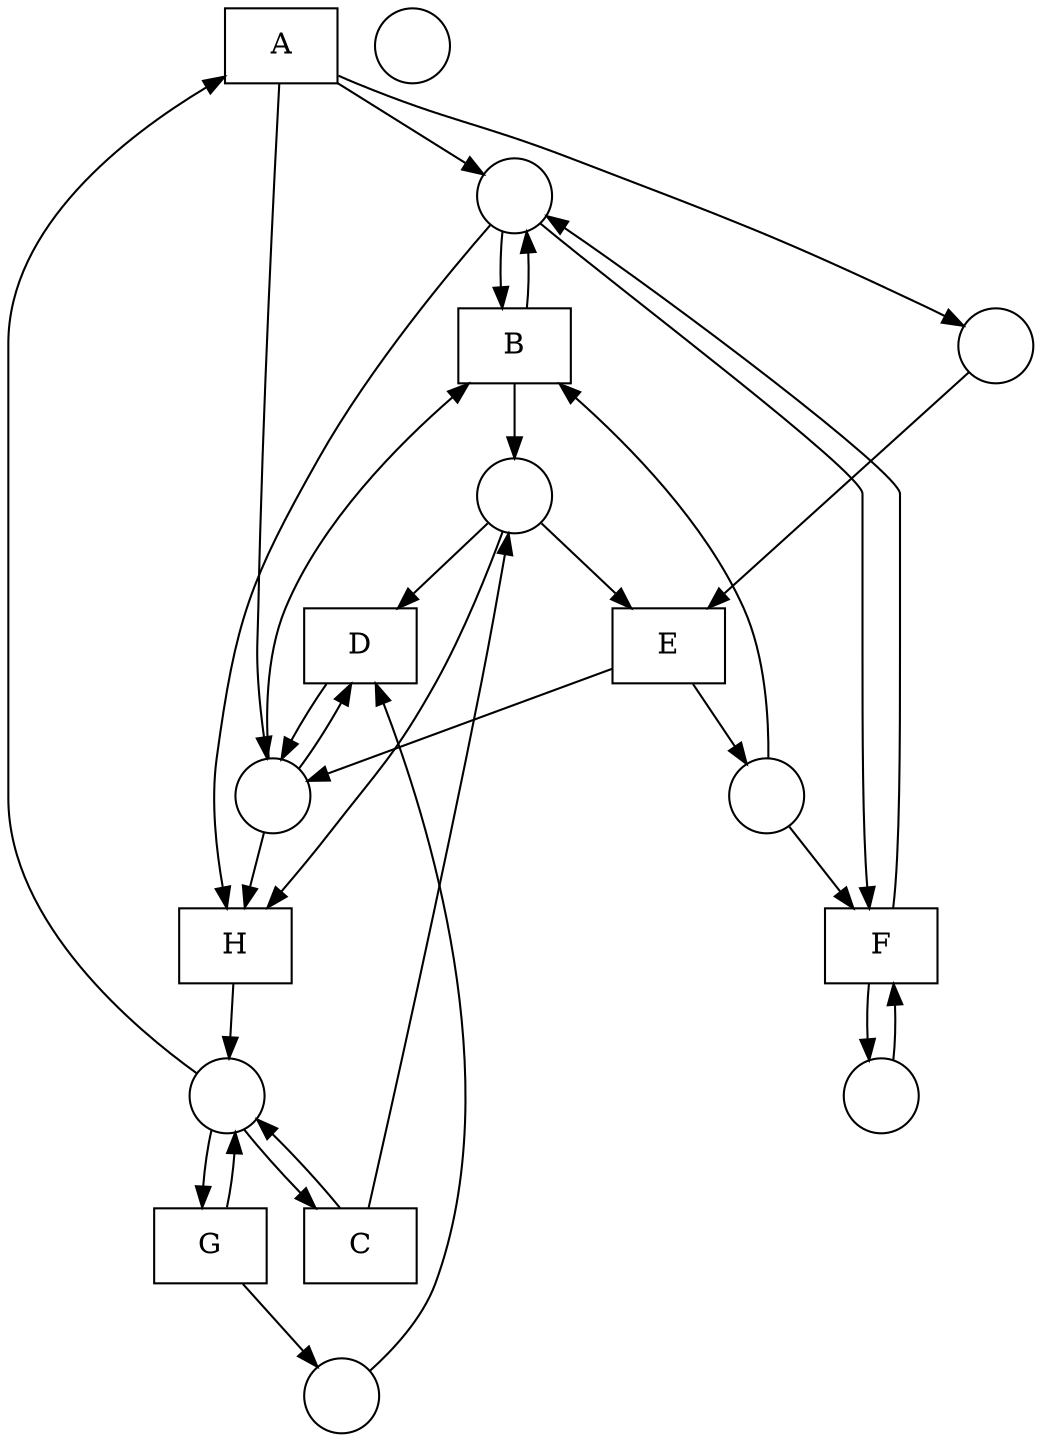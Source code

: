 digraph "Fittest net" {
	node [shape=box]
	A [label=A]
	D [label=D]
	E [label=E]
	B [label=B]
	G [label=G]
	C [label=C]
	H [label=H]
	F [label=F]
	node [shape=circle]
	1 [label=" "]
	2 [label=" "]
	3 [label=" "]
	4 [label=" "]
	5 [label=" "]
	6 [label=" "]
	7 [label=" "]
	8 [label=" "]
	9 [label=" "]
	4 -> A
	A -> 7
	A -> 3
	A -> 5
	9 -> D
	7 -> D
	1 -> D
	D -> 7
	1 -> E
	5 -> E
	E -> 6
	E -> 7
	6 -> B
	3 -> B
	7 -> B
	B -> 3
	B -> 1
	4 -> G
	G -> 4
	G -> 9
	4 -> C
	C -> 1
	C -> 4
	1 -> H
	3 -> H
	7 -> H
	H -> 4
	3 -> F
	6 -> F
	2 -> F
	F -> 3
	F -> 2
}
